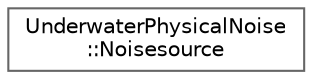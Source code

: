 digraph "Graphical Class Hierarchy"
{
 // LATEX_PDF_SIZE
  bgcolor="transparent";
  edge [fontname=Helvetica,fontsize=10,labelfontname=Helvetica,labelfontsize=10];
  node [fontname=Helvetica,fontsize=10,shape=box,height=0.2,width=0.4];
  rankdir="LR";
  Node0 [id="Node000000",label="UnderwaterPhysicalNoise\l::Noisesource",height=0.2,width=0.4,color="grey40", fillcolor="white", style="filled",URL="$structUnderwaterPhysicalNoise_1_1Noisesource.html",tooltip="Struct that contains the parameters of a vessel."];
}
